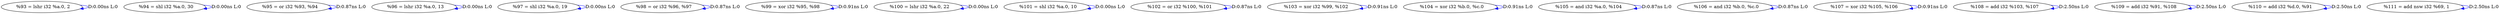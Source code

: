 digraph {
Node0x371a3d0[label="  %93 = lshr i32 %a.0, 2"];
Node0x371a3d0 -> Node0x371a3d0[label="D:0.00ns L:0",color=blue];
Node0x371a4b0[label="  %94 = shl i32 %a.0, 30"];
Node0x371a4b0 -> Node0x371a4b0[label="D:0.00ns L:0",color=blue];
Node0x371a590[label="  %95 = or i32 %93, %94"];
Node0x371a590 -> Node0x371a590[label="D:0.87ns L:0",color=blue];
Node0x371a670[label="  %96 = lshr i32 %a.0, 13"];
Node0x371a670 -> Node0x371a670[label="D:0.00ns L:0",color=blue];
Node0x371a750[label="  %97 = shl i32 %a.0, 19"];
Node0x371a750 -> Node0x371a750[label="D:0.00ns L:0",color=blue];
Node0x371a830[label="  %98 = or i32 %96, %97"];
Node0x371a830 -> Node0x371a830[label="D:0.87ns L:0",color=blue];
Node0x371a910[label="  %99 = xor i32 %95, %98"];
Node0x371a910 -> Node0x371a910[label="D:0.91ns L:0",color=blue];
Node0x371a9f0[label="  %100 = lshr i32 %a.0, 22"];
Node0x371a9f0 -> Node0x371a9f0[label="D:0.00ns L:0",color=blue];
Node0x371aad0[label="  %101 = shl i32 %a.0, 10"];
Node0x371aad0 -> Node0x371aad0[label="D:0.00ns L:0",color=blue];
Node0x371abb0[label="  %102 = or i32 %100, %101"];
Node0x371abb0 -> Node0x371abb0[label="D:0.87ns L:0",color=blue];
Node0x371ac90[label="  %103 = xor i32 %99, %102"];
Node0x371ac90 -> Node0x371ac90[label="D:0.91ns L:0",color=blue];
Node0x371ad70[label="  %104 = xor i32 %b.0, %c.0"];
Node0x371ad70 -> Node0x371ad70[label="D:0.91ns L:0",color=blue];
Node0x371ae50[label="  %105 = and i32 %a.0, %104"];
Node0x371ae50 -> Node0x371ae50[label="D:0.87ns L:0",color=blue];
Node0x371af30[label="  %106 = and i32 %b.0, %c.0"];
Node0x371af30 -> Node0x371af30[label="D:0.87ns L:0",color=blue];
Node0x371b010[label="  %107 = xor i32 %105, %106"];
Node0x371b010 -> Node0x371b010[label="D:0.91ns L:0",color=blue];
Node0x371b0f0[label="  %108 = add i32 %103, %107"];
Node0x371b0f0 -> Node0x371b0f0[label="D:2.50ns L:0",color=blue];
Node0x371b1d0[label="  %109 = add i32 %91, %108"];
Node0x371b1d0 -> Node0x371b1d0[label="D:2.50ns L:0",color=blue];
Node0x371b2b0[label="  %110 = add i32 %d.0, %91"];
Node0x371b2b0 -> Node0x371b2b0[label="D:2.50ns L:0",color=blue];
Node0x371b390[label="  %111 = add nsw i32 %69, 1"];
Node0x371b390 -> Node0x371b390[label="D:2.50ns L:0",color=blue];
}
